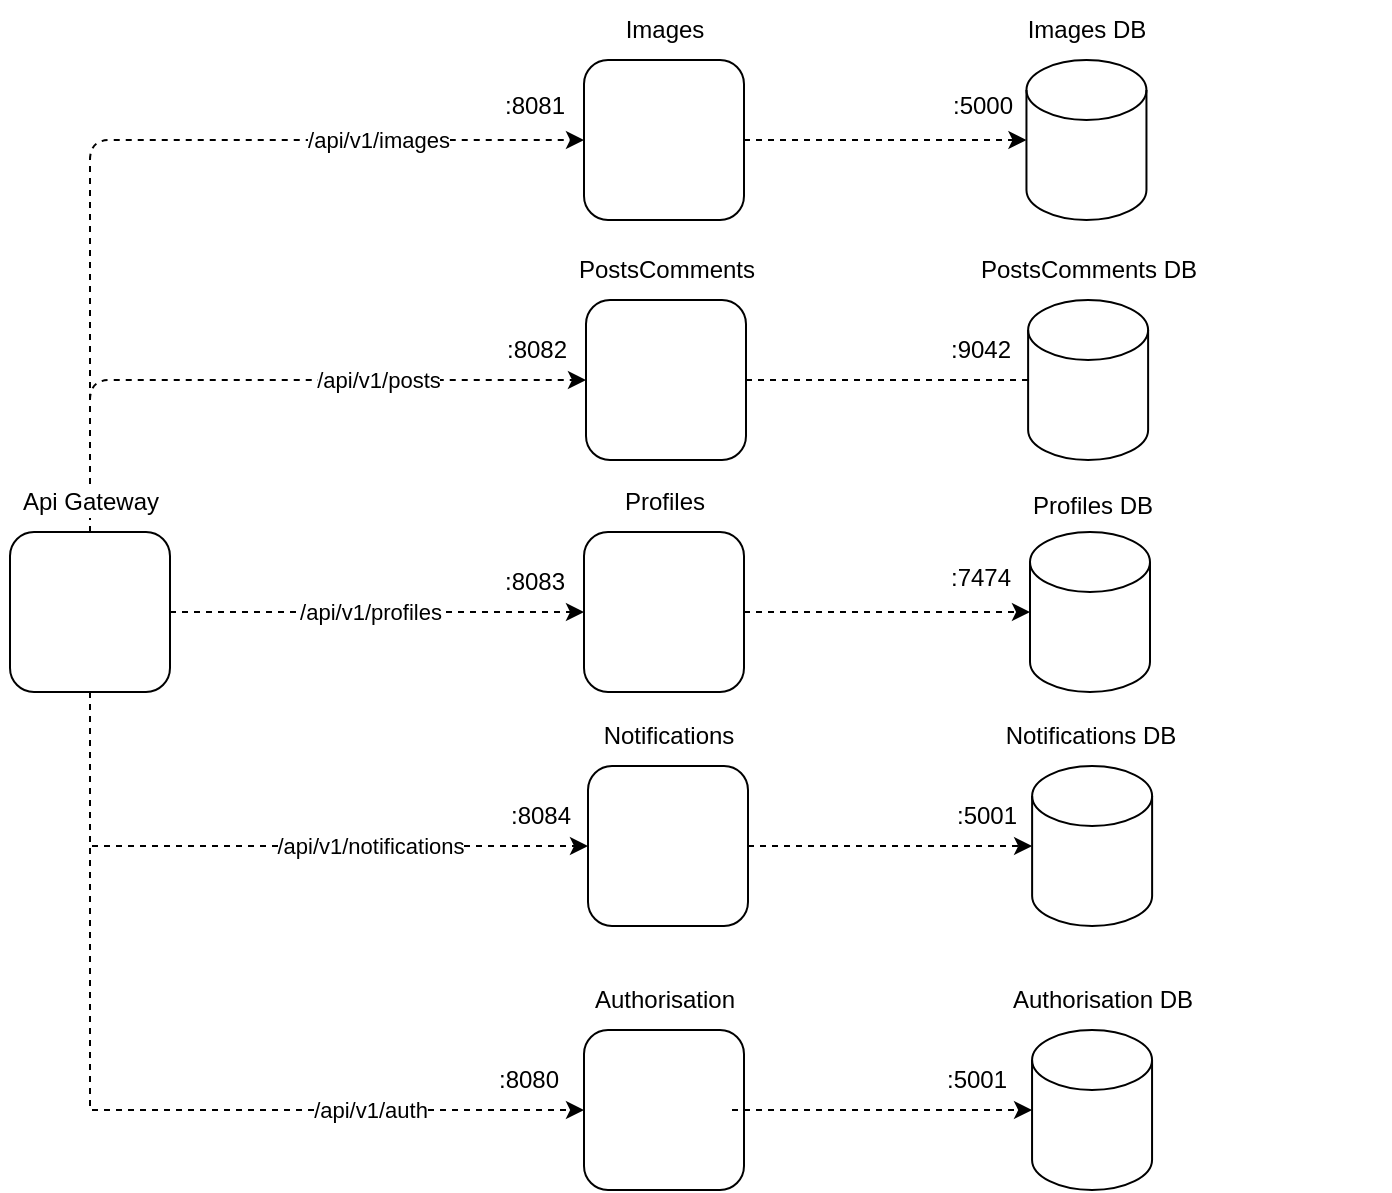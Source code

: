 <mxfile version="24.7.8">
  <diagram name="Page-1" id="Ttw_aE6rqvcBwnKLxW0r">
    <mxGraphModel dx="1027" dy="989" grid="1" gridSize="10" guides="1" tooltips="1" connect="1" arrows="1" fold="1" page="1" pageScale="1" pageWidth="850" pageHeight="1100" background="none" math="0" shadow="0">
      <root>
        <mxCell id="0" />
        <mxCell id="1" parent="0" />
        <mxCell id="idN_Pmo93XtqGvBL-N7H-6" value="" style="group;rounded=1;" parent="1" vertex="1" connectable="0">
          <mxGeometry x="297" y="276" width="403" height="254" as="geometry" />
        </mxCell>
        <mxCell id="idN_Pmo93XtqGvBL-N7H-7" value="" style="whiteSpace=wrap;html=1;aspect=fixed;rounded=1;" parent="idN_Pmo93XtqGvBL-N7H-6" vertex="1">
          <mxGeometry width="80" height="80" as="geometry" />
        </mxCell>
        <mxCell id="idN_Pmo93XtqGvBL-N7H-8" value="" style="shape=image;verticalLabelPosition=bottom;labelBackgroundColor=default;verticalAlign=top;aspect=fixed;imageAspect=0;image=https://dz2cdn1.dzone.com/storage/temp/12434118-spring-boot-logo.png;rounded=1;" parent="idN_Pmo93XtqGvBL-N7H-6" vertex="1">
          <mxGeometry x="8" y="10.39" width="66" height="59.22" as="geometry" />
        </mxCell>
        <mxCell id="wCPlmdOPVkwyaepSKfXg-5" style="edgeStyle=orthogonalEdgeStyle;rounded=1;orthogonalLoop=1;jettySize=auto;html=1;exitX=0.5;exitY=0;exitDx=0;exitDy=0;entryX=0;entryY=0.5;entryDx=0;entryDy=0;dashed=1;" parent="1" source="idN_Pmo93XtqGvBL-N7H-2" target="wCPlmdOPVkwyaepSKfXg-2" edge="1">
          <mxGeometry relative="1" as="geometry" />
        </mxCell>
        <mxCell id="wCPlmdOPVkwyaepSKfXg-6" value="/api/v1/images" style="edgeLabel;html=1;align=center;verticalAlign=middle;resizable=0;points=[];rounded=1;" parent="wCPlmdOPVkwyaepSKfXg-5" vertex="1" connectable="0">
          <mxGeometry x="0.534" y="1" relative="1" as="geometry">
            <mxPoint y="1" as="offset" />
          </mxGeometry>
        </mxCell>
        <mxCell id="Z0Hi446MY7My75_P3VG--3" style="edgeStyle=orthogonalEdgeStyle;rounded=0;orthogonalLoop=1;jettySize=auto;html=1;entryX=0;entryY=0.5;entryDx=0;entryDy=0;dashed=1;" parent="1" source="idN_Pmo93XtqGvBL-N7H-2" target="idN_Pmo93XtqGvBL-N7H-7" edge="1">
          <mxGeometry relative="1" as="geometry" />
        </mxCell>
        <mxCell id="Z0Hi446MY7My75_P3VG--5" value="/api/v1/profiles" style="edgeLabel;html=1;align=center;verticalAlign=middle;resizable=0;points=[];" parent="Z0Hi446MY7My75_P3VG--3" vertex="1" connectable="0">
          <mxGeometry x="-0.328" relative="1" as="geometry">
            <mxPoint x="30" as="offset" />
          </mxGeometry>
        </mxCell>
        <mxCell id="Z0Hi446MY7My75_P3VG--11" style="edgeStyle=orthogonalEdgeStyle;rounded=0;orthogonalLoop=1;jettySize=auto;html=1;entryX=0;entryY=0.5;entryDx=0;entryDy=0;dashed=1;" parent="1" source="idN_Pmo93XtqGvBL-N7H-2" target="Z0Hi446MY7My75_P3VG--8" edge="1">
          <mxGeometry relative="1" as="geometry">
            <Array as="points">
              <mxPoint x="50" y="433" />
            </Array>
          </mxGeometry>
        </mxCell>
        <mxCell id="Z0Hi446MY7My75_P3VG--12" value="/api/v1/notifications" style="edgeLabel;html=1;align=center;verticalAlign=middle;resizable=0;points=[];" parent="Z0Hi446MY7My75_P3VG--11" vertex="1" connectable="0">
          <mxGeometry x="0.141" y="2" relative="1" as="geometry">
            <mxPoint x="31" y="2" as="offset" />
          </mxGeometry>
        </mxCell>
        <mxCell id="gGfAAKPAirg5TBVFXVrJ-7" style="edgeStyle=orthogonalEdgeStyle;rounded=0;orthogonalLoop=1;jettySize=auto;html=1;entryX=0;entryY=0.5;entryDx=0;entryDy=0;dashed=1;" parent="1" source="idN_Pmo93XtqGvBL-N7H-2" target="gGfAAKPAirg5TBVFXVrJ-2" edge="1">
          <mxGeometry relative="1" as="geometry">
            <Array as="points">
              <mxPoint x="50" y="565" />
            </Array>
          </mxGeometry>
        </mxCell>
        <mxCell id="gGfAAKPAirg5TBVFXVrJ-8" value="/api/v1/auth" style="edgeLabel;html=1;align=center;verticalAlign=middle;resizable=0;points=[];" parent="gGfAAKPAirg5TBVFXVrJ-7" vertex="1" connectable="0">
          <mxGeometry x="0.466" y="1" relative="1" as="geometry">
            <mxPoint x="15" y="1" as="offset" />
          </mxGeometry>
        </mxCell>
        <mxCell id="idN_Pmo93XtqGvBL-N7H-2" value="" style="whiteSpace=wrap;html=1;aspect=fixed;rounded=1;" parent="1" vertex="1">
          <mxGeometry x="10" y="276" width="80" height="80" as="geometry" />
        </mxCell>
        <mxCell id="idN_Pmo93XtqGvBL-N7H-3" value="" style="shape=image;verticalLabelPosition=bottom;labelBackgroundColor=default;verticalAlign=top;aspect=fixed;imageAspect=0;image=https://miro.medium.com/v2/resize:fit:933/1*nOj3vVVLRDoBeyshUt2dlw.png;rounded=1;" parent="1" vertex="1">
          <mxGeometry x="19" y="286" width="63.68" height="60" as="geometry" />
        </mxCell>
        <mxCell id="idN_Pmo93XtqGvBL-N7H-73" value="Profiles DB" style="text;html=1;align=center;verticalAlign=middle;resizable=0;points=[];autosize=1;strokeColor=none;fillColor=none;rounded=1;" parent="1" vertex="1">
          <mxGeometry x="510.87" y="248" width="80" height="30" as="geometry" />
        </mxCell>
        <mxCell id="idN_Pmo93XtqGvBL-N7H-92" value="" style="group;rounded=1;" parent="1" vertex="1" connectable="0">
          <mxGeometry x="520" y="276" width="62" height="80" as="geometry" />
        </mxCell>
        <mxCell id="idN_Pmo93XtqGvBL-N7H-61" value="" style="shape=cylinder3;whiteSpace=wrap;html=1;boundedLbl=1;backgroundOutline=1;size=15;rounded=1;" parent="idN_Pmo93XtqGvBL-N7H-92" vertex="1">
          <mxGeometry width="60" height="80" as="geometry" />
        </mxCell>
        <mxCell id="OAyemQKHWFvuIIcFraut-1" value="" style="shape=image;verticalLabelPosition=bottom;labelBackgroundColor=default;verticalAlign=top;aspect=fixed;imageAspect=0;image=https://upload.wikimedia.org/wikipedia/commons/e/e5/Neo4j-logo_color.png;rounded=1;" parent="idN_Pmo93XtqGvBL-N7H-92" vertex="1">
          <mxGeometry x="5.5" y="44.88" width="51" height="19.14" as="geometry" />
        </mxCell>
        <mxCell id="idN_Pmo93XtqGvBL-N7H-96" value=":7474" style="text;html=1;align=center;verticalAlign=middle;resizable=0;points=[];autosize=1;strokeColor=none;fillColor=none;rounded=1;" parent="1" vertex="1">
          <mxGeometry x="470" y="284" width="50" height="30" as="geometry" />
        </mxCell>
        <mxCell id="wCPlmdOPVkwyaepSKfXg-1" value="" style="group;rounded=1;" parent="1" vertex="1" connectable="0">
          <mxGeometry x="297" y="40" width="80" height="80" as="geometry" />
        </mxCell>
        <mxCell id="wCPlmdOPVkwyaepSKfXg-2" value="" style="whiteSpace=wrap;html=1;aspect=fixed;rounded=1;" parent="wCPlmdOPVkwyaepSKfXg-1" vertex="1">
          <mxGeometry width="80" height="80" as="geometry" />
        </mxCell>
        <mxCell id="wCPlmdOPVkwyaepSKfXg-3" value="" style="shape=image;verticalLabelPosition=bottom;labelBackgroundColor=default;verticalAlign=top;aspect=fixed;imageAspect=0;image=https://dz2cdn1.dzone.com/storage/temp/12434118-spring-boot-logo.png;rounded=1;" parent="wCPlmdOPVkwyaepSKfXg-1" vertex="1">
          <mxGeometry x="8" y="10.39" width="66" height="59.22" as="geometry" />
        </mxCell>
        <mxCell id="OAyemQKHWFvuIIcFraut-77" style="edgeStyle=orthogonalEdgeStyle;rounded=1;orthogonalLoop=1;jettySize=auto;html=1;entryX=0;entryY=0.5;entryDx=0;entryDy=0;dashed=1;" parent="1" source="idN_Pmo93XtqGvBL-N7H-4" target="OAyemQKHWFvuIIcFraut-74" edge="1">
          <mxGeometry relative="1" as="geometry">
            <Array as="points">
              <mxPoint x="50" y="200" />
            </Array>
          </mxGeometry>
        </mxCell>
        <mxCell id="OAyemQKHWFvuIIcFraut-78" value="/api/v1/posts" style="edgeLabel;html=1;align=center;verticalAlign=middle;resizable=0;points=[];rounded=1;" parent="OAyemQKHWFvuIIcFraut-77" vertex="1" connectable="0">
          <mxGeometry x="0.511" relative="1" as="geometry">
            <mxPoint x="-32" as="offset" />
          </mxGeometry>
        </mxCell>
        <mxCell id="idN_Pmo93XtqGvBL-N7H-4" value="Api Gateway" style="text;html=1;align=center;verticalAlign=middle;resizable=0;points=[];autosize=1;strokeColor=none;fillColor=none;labelBackgroundColor=default;rounded=1;" parent="1" vertex="1">
          <mxGeometry x="5" y="246" width="90" height="30" as="geometry" />
        </mxCell>
        <mxCell id="wCPlmdOPVkwyaepSKfXg-7" value="" style="shape=cylinder3;whiteSpace=wrap;html=1;boundedLbl=1;backgroundOutline=1;size=15;rounded=1;" parent="1" vertex="1">
          <mxGeometry x="518.23" y="40" width="60" height="80" as="geometry" />
        </mxCell>
        <mxCell id="wCPlmdOPVkwyaepSKfXg-8" style="edgeStyle=orthogonalEdgeStyle;rounded=1;orthogonalLoop=1;jettySize=auto;html=1;entryX=0;entryY=0.5;entryDx=0;entryDy=0;entryPerimeter=0;dashed=1;" parent="1" source="wCPlmdOPVkwyaepSKfXg-2" target="wCPlmdOPVkwyaepSKfXg-7" edge="1">
          <mxGeometry relative="1" as="geometry" />
        </mxCell>
        <mxCell id="wCPlmdOPVkwyaepSKfXg-9" value=":5000" style="text;html=1;align=center;verticalAlign=middle;resizable=0;points=[];autosize=1;strokeColor=none;fillColor=none;rounded=1;" parent="1" vertex="1">
          <mxGeometry x="470.73" y="48" width="50" height="30" as="geometry" />
        </mxCell>
        <mxCell id="wCPlmdOPVkwyaepSKfXg-12" value="Images DB" style="text;html=1;align=center;verticalAlign=middle;resizable=0;points=[];autosize=1;strokeColor=none;fillColor=none;rounded=1;" parent="1" vertex="1">
          <mxGeometry x="508.23" y="10" width="80" height="30" as="geometry" />
        </mxCell>
        <mxCell id="OAyemQKHWFvuIIcFraut-79" value="" style="shape=cylinder3;whiteSpace=wrap;html=1;boundedLbl=1;backgroundOutline=1;size=15;rounded=1;" parent="1" vertex="1">
          <mxGeometry x="519.06" y="160" width="60" height="80" as="geometry" />
        </mxCell>
        <mxCell id="OAyemQKHWFvuIIcFraut-81" value="" style="shape=image;verticalLabelPosition=bottom;labelBackgroundColor=default;verticalAlign=top;aspect=fixed;imageAspect=0;image=https://upload.wikimedia.org/wikipedia/commons/thumb/5/5e/Cassandra_logo.svg/2560px-Cassandra_logo.svg.png;rounded=1;" parent="1" vertex="1">
          <mxGeometry x="520.73" y="190" width="60.28" height="40.39" as="geometry" />
        </mxCell>
        <mxCell id="OAyemQKHWFvuIIcFraut-76" value="PostsComments" style="text;html=1;align=center;verticalAlign=middle;resizable=0;points=[];autosize=1;strokeColor=none;fillColor=none;rounded=1;" parent="1" vertex="1">
          <mxGeometry x="283" y="130" width="110" height="30" as="geometry" />
        </mxCell>
        <mxCell id="OAyemQKHWFvuIIcFraut-92" style="edgeStyle=orthogonalEdgeStyle;rounded=1;orthogonalLoop=1;jettySize=auto;html=1;entryX=0;entryY=0.5;entryDx=0;entryDy=0;entryPerimeter=0;dashed=1;exitX=1;exitY=0.5;exitDx=0;exitDy=0;endArrow=none;endFill=0;" parent="1" source="OAyemQKHWFvuIIcFraut-74" target="OAyemQKHWFvuIIcFraut-79" edge="1">
          <mxGeometry relative="1" as="geometry">
            <mxPoint x="400" y="200" as="sourcePoint" />
          </mxGeometry>
        </mxCell>
        <mxCell id="OAyemQKHWFvuIIcFraut-93" value="PostsComments DB" style="text;html=1;align=center;verticalAlign=middle;resizable=0;points=[];autosize=1;strokeColor=none;fillColor=none;rounded=1;" parent="1" vertex="1">
          <mxGeometry x="484.06" y="130" width="130" height="30" as="geometry" />
        </mxCell>
        <mxCell id="WHBx3Jzn8b41asdDch7U-1" value=":9042" style="text;html=1;align=center;verticalAlign=middle;resizable=0;points=[];autosize=1;strokeColor=none;fillColor=none;rounded=1;" parent="1" vertex="1">
          <mxGeometry x="470" y="170" width="50" height="30" as="geometry" />
        </mxCell>
        <mxCell id="WHBx3Jzn8b41asdDch7U-2" value="Profiles" style="text;html=1;align=center;verticalAlign=middle;resizable=0;points=[];autosize=1;strokeColor=none;fillColor=none;rounded=1;" parent="1" vertex="1">
          <mxGeometry x="307" y="246" width="60" height="30" as="geometry" />
        </mxCell>
        <mxCell id="wCPlmdOPVkwyaepSKfXg-4" value="Images" style="text;html=1;align=center;verticalAlign=middle;resizable=0;points=[];autosize=1;strokeColor=none;fillColor=none;rounded=1;" parent="1" vertex="1">
          <mxGeometry x="307" y="10" width="60" height="30" as="geometry" />
        </mxCell>
        <mxCell id="Z0Hi446MY7My75_P3VG--1" value="" style="shape=image;verticalLabelPosition=bottom;labelBackgroundColor=default;verticalAlign=top;aspect=fixed;imageAspect=0;image=https://upload.wikimedia.org/wikipedia/commons/thumb/2/29/Postgresql_elephant.svg/1200px-Postgresql_elephant.svg.png;" parent="1" vertex="1">
          <mxGeometry x="524" y="70" width="48.46" height="50" as="geometry" />
        </mxCell>
        <mxCell id="Z0Hi446MY7My75_P3VG--2" value="" style="group" parent="1" vertex="1" connectable="0">
          <mxGeometry x="298" y="160" width="80" height="80" as="geometry" />
        </mxCell>
        <mxCell id="OAyemQKHWFvuIIcFraut-74" value="" style="whiteSpace=wrap;html=1;aspect=fixed;rounded=1;" parent="Z0Hi446MY7My75_P3VG--2" vertex="1">
          <mxGeometry width="80" height="80" as="geometry" />
        </mxCell>
        <mxCell id="OAyemQKHWFvuIIcFraut-75" value="" style="shape=image;verticalLabelPosition=bottom;labelBackgroundColor=default;verticalAlign=top;aspect=fixed;imageAspect=0;image=https://dz2cdn1.dzone.com/storage/temp/12434118-spring-boot-logo.png;rounded=1;" parent="Z0Hi446MY7My75_P3VG--2" vertex="1">
          <mxGeometry x="8" y="10.39" width="66" height="59.22" as="geometry" />
        </mxCell>
        <mxCell id="Z0Hi446MY7My75_P3VG--4" style="edgeStyle=orthogonalEdgeStyle;rounded=0;orthogonalLoop=1;jettySize=auto;html=1;entryX=0;entryY=0.5;entryDx=0;entryDy=0;entryPerimeter=0;exitX=1;exitY=0.5;exitDx=0;exitDy=0;dashed=1;" parent="1" source="idN_Pmo93XtqGvBL-N7H-7" target="idN_Pmo93XtqGvBL-N7H-61" edge="1">
          <mxGeometry relative="1" as="geometry">
            <mxPoint x="380" y="316" as="sourcePoint" />
          </mxGeometry>
        </mxCell>
        <mxCell id="Z0Hi446MY7My75_P3VG--7" value="" style="group;rounded=1;" parent="1" vertex="1" connectable="0">
          <mxGeometry x="299" y="393" width="80" height="80" as="geometry" />
        </mxCell>
        <mxCell id="Z0Hi446MY7My75_P3VG--8" value="" style="whiteSpace=wrap;html=1;aspect=fixed;rounded=1;" parent="Z0Hi446MY7My75_P3VG--7" vertex="1">
          <mxGeometry width="80" height="80" as="geometry" />
        </mxCell>
        <mxCell id="Z0Hi446MY7My75_P3VG--9" value="" style="shape=image;verticalLabelPosition=bottom;labelBackgroundColor=default;verticalAlign=top;aspect=fixed;imageAspect=0;image=https://dz2cdn1.dzone.com/storage/temp/12434118-spring-boot-logo.png;rounded=1;" parent="Z0Hi446MY7My75_P3VG--7" vertex="1">
          <mxGeometry x="8" y="10.39" width="66" height="59.22" as="geometry" />
        </mxCell>
        <mxCell id="Z0Hi446MY7My75_P3VG--10" value="Notifications" style="text;html=1;align=center;verticalAlign=middle;resizable=0;points=[];autosize=1;strokeColor=none;fillColor=none;" parent="1" vertex="1">
          <mxGeometry x="294" y="363" width="90" height="30" as="geometry" />
        </mxCell>
        <mxCell id="Z0Hi446MY7My75_P3VG--13" value="" style="shape=cylinder3;whiteSpace=wrap;html=1;boundedLbl=1;backgroundOutline=1;size=15;rounded=1;" parent="1" vertex="1">
          <mxGeometry x="521.06" y="393" width="60" height="80" as="geometry" />
        </mxCell>
        <mxCell id="Z0Hi446MY7My75_P3VG--15" value="Notifications DB" style="text;html=1;align=center;verticalAlign=middle;resizable=0;points=[];autosize=1;strokeColor=none;fillColor=none;" parent="1" vertex="1">
          <mxGeometry x="495.23" y="363" width="110" height="30" as="geometry" />
        </mxCell>
        <mxCell id="Z0Hi446MY7My75_P3VG--16" style="edgeStyle=orthogonalEdgeStyle;rounded=0;orthogonalLoop=1;jettySize=auto;html=1;entryX=0;entryY=0.5;entryDx=0;entryDy=0;entryPerimeter=0;exitX=1;exitY=0.5;exitDx=0;exitDy=0;dashed=1;" parent="1" source="Z0Hi446MY7My75_P3VG--8" target="Z0Hi446MY7My75_P3VG--13" edge="1">
          <mxGeometry relative="1" as="geometry" />
        </mxCell>
        <mxCell id="Z0Hi446MY7My75_P3VG--17" value=":5001" style="text;html=1;align=center;verticalAlign=middle;resizable=0;points=[];autosize=1;strokeColor=none;fillColor=none;" parent="1" vertex="1">
          <mxGeometry x="472.73" y="403" width="50" height="30" as="geometry" />
        </mxCell>
        <mxCell id="Pv2S4vxZLGWeAeNcaKIc-1" value=":8081" style="text;html=1;align=center;verticalAlign=middle;resizable=0;points=[];autosize=1;strokeColor=none;fillColor=none;" parent="1" vertex="1">
          <mxGeometry x="246.66" y="48" width="50" height="30" as="geometry" />
        </mxCell>
        <mxCell id="Pv2S4vxZLGWeAeNcaKIc-2" value=":8082" style="text;html=1;align=center;verticalAlign=middle;resizable=0;points=[];autosize=1;strokeColor=none;fillColor=none;" parent="1" vertex="1">
          <mxGeometry x="248" y="170" width="50" height="30" as="geometry" />
        </mxCell>
        <mxCell id="Pv2S4vxZLGWeAeNcaKIc-3" value=":8083" style="text;html=1;align=center;verticalAlign=middle;resizable=0;points=[];autosize=1;strokeColor=none;fillColor=none;" parent="1" vertex="1">
          <mxGeometry x="246.66" y="286" width="50" height="30" as="geometry" />
        </mxCell>
        <mxCell id="Pv2S4vxZLGWeAeNcaKIc-4" value=":8084" style="text;html=1;align=center;verticalAlign=middle;resizable=0;points=[];autosize=1;strokeColor=none;fillColor=none;" parent="1" vertex="1">
          <mxGeometry x="250" y="403" width="50" height="30" as="geometry" />
        </mxCell>
        <mxCell id="gGfAAKPAirg5TBVFXVrJ-1" value="" style="group;rounded=1;" parent="1" vertex="1" connectable="0">
          <mxGeometry x="297.0" y="525" width="80" height="80" as="geometry" />
        </mxCell>
        <mxCell id="gGfAAKPAirg5TBVFXVrJ-2" value="" style="whiteSpace=wrap;html=1;aspect=fixed;rounded=1;" parent="gGfAAKPAirg5TBVFXVrJ-1" vertex="1">
          <mxGeometry width="80" height="80" as="geometry" />
        </mxCell>
        <mxCell id="gGfAAKPAirg5TBVFXVrJ-3" value="" style="shape=image;verticalLabelPosition=bottom;labelBackgroundColor=default;verticalAlign=top;aspect=fixed;imageAspect=0;image=https://dz2cdn1.dzone.com/storage/temp/12434118-spring-boot-logo.png;rounded=1;" parent="gGfAAKPAirg5TBVFXVrJ-1" vertex="1">
          <mxGeometry x="8" y="10.39" width="66" height="59.22" as="geometry" />
        </mxCell>
        <mxCell id="gGfAAKPAirg5TBVFXVrJ-4" value="" style="shape=cylinder3;whiteSpace=wrap;html=1;boundedLbl=1;backgroundOutline=1;size=15;rounded=1;" parent="1" vertex="1">
          <mxGeometry x="521.03" y="525" width="60" height="80" as="geometry" />
        </mxCell>
        <mxCell id="gGfAAKPAirg5TBVFXVrJ-5" value="" style="shape=image;verticalLabelPosition=bottom;labelBackgroundColor=default;verticalAlign=top;aspect=fixed;imageAspect=0;image=https://upload.wikimedia.org/wikipedia/commons/thumb/2/29/Postgresql_elephant.svg/1200px-Postgresql_elephant.svg.png;" parent="1" vertex="1">
          <mxGeometry x="526.8" y="555" width="48.46" height="50" as="geometry" />
        </mxCell>
        <mxCell id="gGfAAKPAirg5TBVFXVrJ-6" value="Authorisation DB" style="text;html=1;align=center;verticalAlign=middle;resizable=0;points=[];autosize=1;strokeColor=none;fillColor=none;" parent="1" vertex="1">
          <mxGeometry x="500.53" y="495" width="110" height="30" as="geometry" />
        </mxCell>
        <mxCell id="gGfAAKPAirg5TBVFXVrJ-9" style="edgeStyle=orthogonalEdgeStyle;rounded=0;orthogonalLoop=1;jettySize=auto;html=1;entryX=0;entryY=0.5;entryDx=0;entryDy=0;entryPerimeter=0;dashed=1;" parent="1" source="gGfAAKPAirg5TBVFXVrJ-3" target="gGfAAKPAirg5TBVFXVrJ-4" edge="1">
          <mxGeometry relative="1" as="geometry" />
        </mxCell>
        <mxCell id="gGfAAKPAirg5TBVFXVrJ-10" value="Authorisation" style="text;html=1;align=center;verticalAlign=middle;resizable=0;points=[];autosize=1;strokeColor=none;fillColor=none;" parent="1" vertex="1">
          <mxGeometry x="292" y="495" width="90" height="30" as="geometry" />
        </mxCell>
        <mxCell id="gGfAAKPAirg5TBVFXVrJ-11" value=":8080" style="text;html=1;align=center;verticalAlign=middle;resizable=0;points=[];autosize=1;strokeColor=none;fillColor=none;" parent="1" vertex="1">
          <mxGeometry x="244" y="535" width="50" height="30" as="geometry" />
        </mxCell>
        <mxCell id="gGfAAKPAirg5TBVFXVrJ-12" value=":5001" style="text;html=1;align=center;verticalAlign=middle;resizable=0;points=[];autosize=1;strokeColor=none;fillColor=none;" parent="1" vertex="1">
          <mxGeometry x="468.23" y="535" width="50" height="30" as="geometry" />
        </mxCell>
        <mxCell id="T68x06xddzU_MyjBe-gg-8" value="" style="shape=image;verticalLabelPosition=bottom;labelBackgroundColor=default;verticalAlign=top;aspect=fixed;imageAspect=0;image=https://www.bloorresearch.com/wp-content/uploads/2013/03/MONGO-DB-logo-300x470-.png;" vertex="1" parent="1">
          <mxGeometry x="520.73" y="424" width="62.66" height="40" as="geometry" />
        </mxCell>
      </root>
    </mxGraphModel>
  </diagram>
</mxfile>
